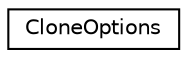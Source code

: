 digraph "Graphical Class Hierarchy"
{
 // LATEX_PDF_SIZE
  edge [fontname="Helvetica",fontsize="10",labelfontname="Helvetica",labelfontsize="10"];
  node [fontname="Helvetica",fontsize="10",shape=record];
  rankdir="LR";
  Node0 [label="CloneOptions",height=0.2,width=0.4,color="black", fillcolor="white", style="filled",URL="$structCloneOptions.html",tooltip=" "];
}
